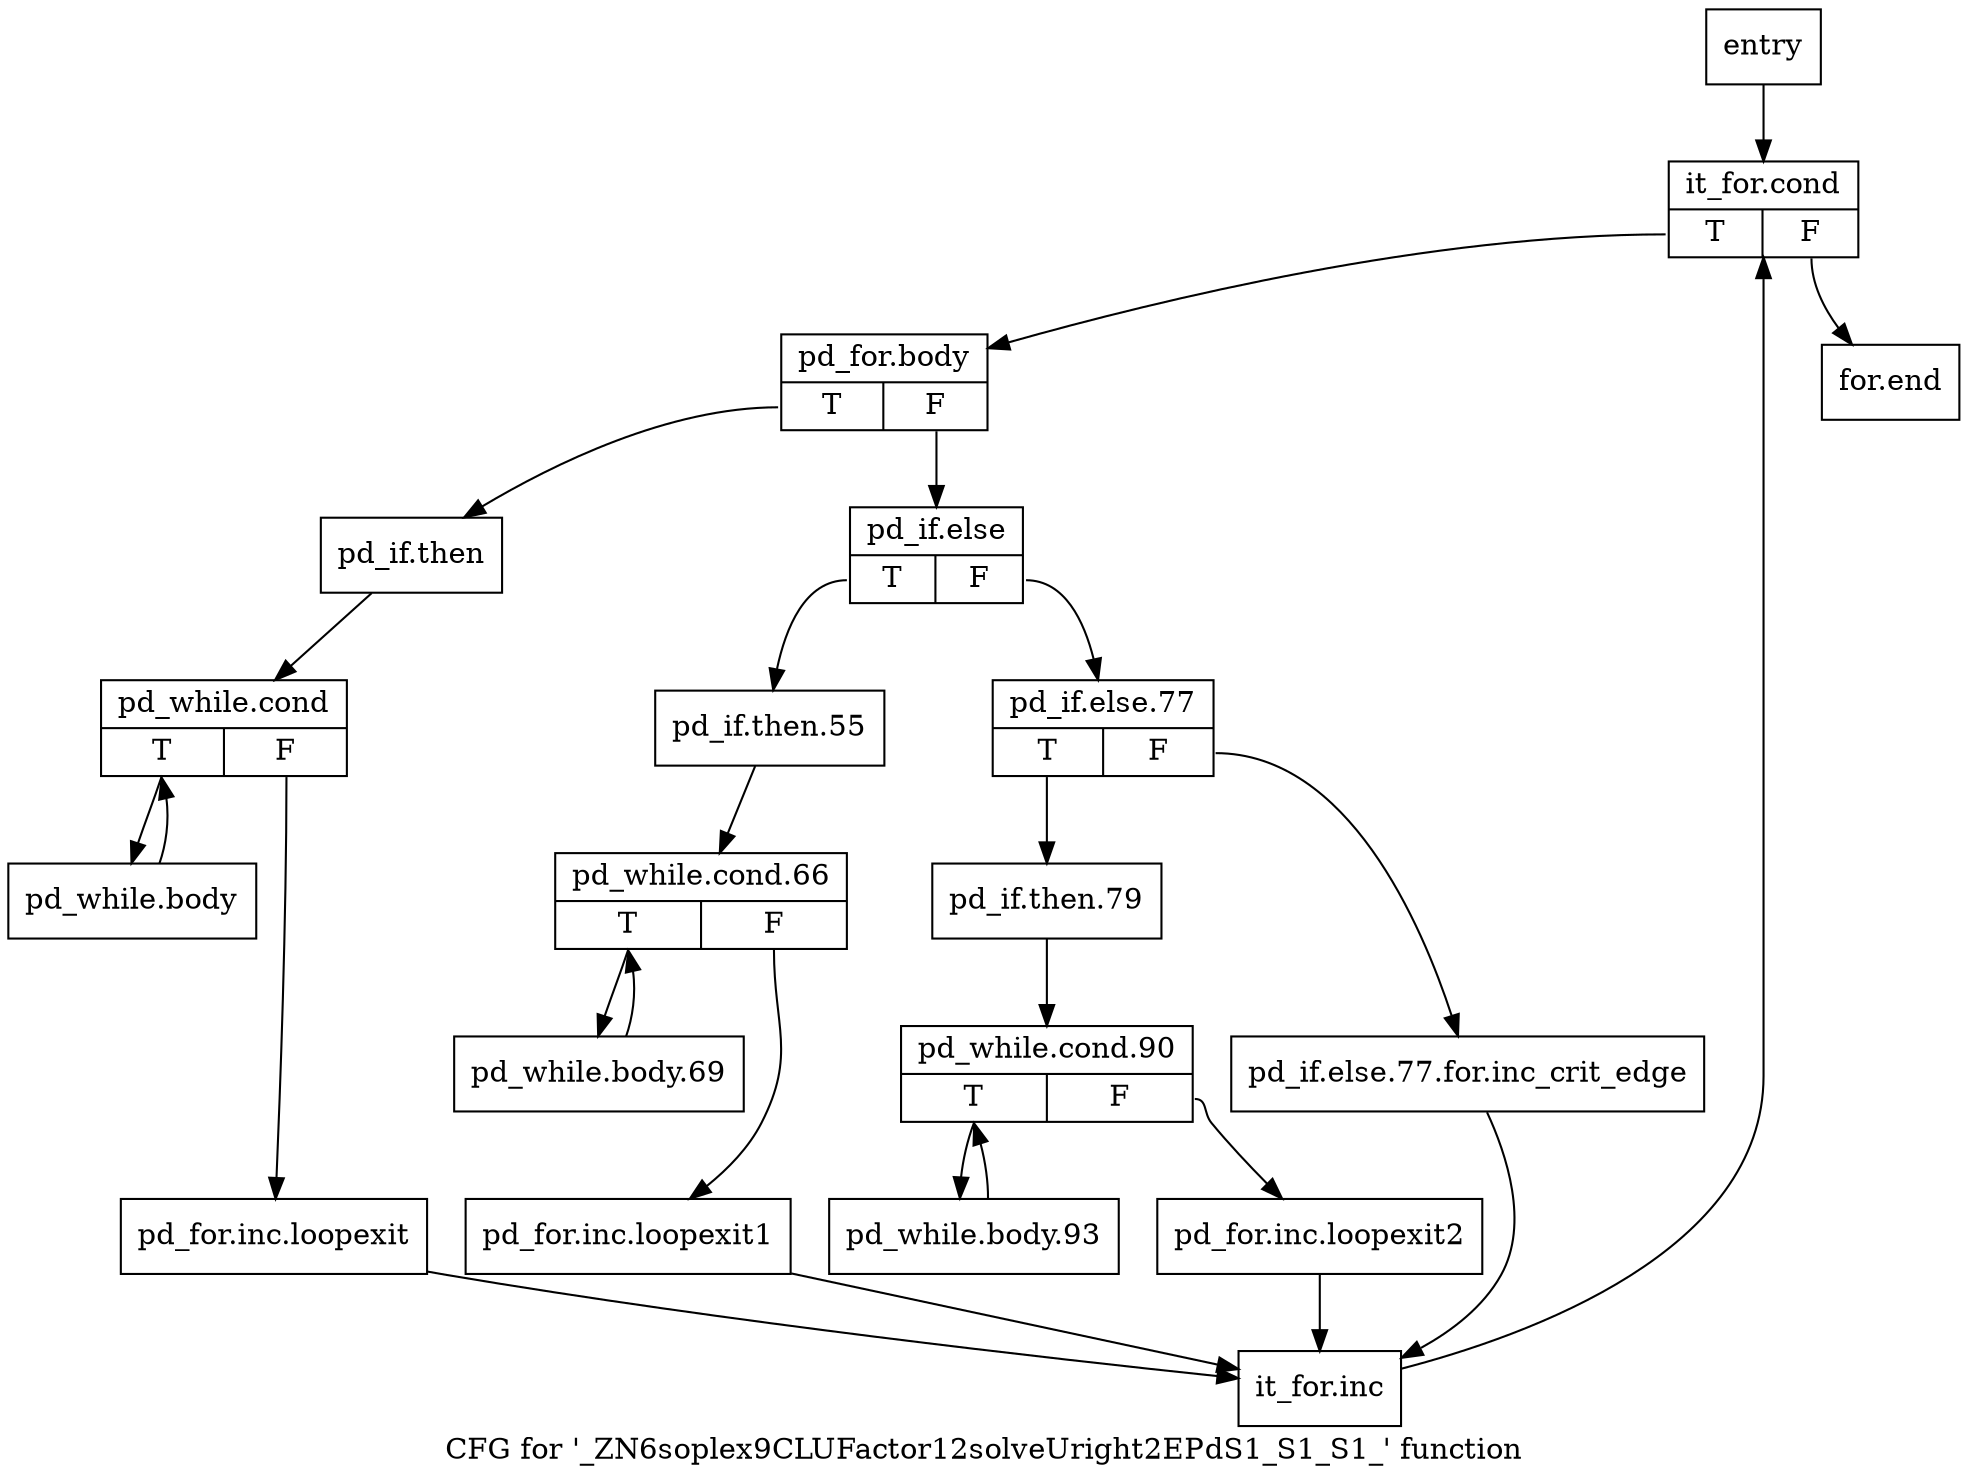 digraph "CFG for '_ZN6soplex9CLUFactor12solveUright2EPdS1_S1_S1_' function" {
	label="CFG for '_ZN6soplex9CLUFactor12solveUright2EPdS1_S1_S1_' function";

	Node0x2520830 [shape=record,label="{entry}"];
	Node0x2520830 -> Node0x2520880;
	Node0x2520880 [shape=record,label="{it_for.cond|{<s0>T|<s1>F}}"];
	Node0x2520880:s0 -> Node0x25208d0;
	Node0x2520880:s1 -> Node0x2520e20;
	Node0x25208d0 [shape=record,label="{pd_for.body|{<s0>T|<s1>F}}"];
	Node0x25208d0:s0 -> Node0x2520920;
	Node0x25208d0:s1 -> Node0x2520a10;
	Node0x2520920 [shape=record,label="{pd_if.then}"];
	Node0x2520920 -> Node0x2520970;
	Node0x2520970 [shape=record,label="{pd_while.cond|{<s0>T|<s1>F}}"];
	Node0x2520970:s0 -> Node0x25209c0;
	Node0x2520970:s1 -> Node0x2520ce0;
	Node0x25209c0 [shape=record,label="{pd_while.body}"];
	Node0x25209c0 -> Node0x2520970;
	Node0x2520a10 [shape=record,label="{pd_if.else|{<s0>T|<s1>F}}"];
	Node0x2520a10:s0 -> Node0x2520a60;
	Node0x2520a10:s1 -> Node0x2520b50;
	Node0x2520a60 [shape=record,label="{pd_if.then.55}"];
	Node0x2520a60 -> Node0x2520ab0;
	Node0x2520ab0 [shape=record,label="{pd_while.cond.66|{<s0>T|<s1>F}}"];
	Node0x2520ab0:s0 -> Node0x2520b00;
	Node0x2520ab0:s1 -> Node0x2520d30;
	Node0x2520b00 [shape=record,label="{pd_while.body.69}"];
	Node0x2520b00 -> Node0x2520ab0;
	Node0x2520b50 [shape=record,label="{pd_if.else.77|{<s0>T|<s1>F}}"];
	Node0x2520b50:s0 -> Node0x2520bf0;
	Node0x2520b50:s1 -> Node0x2520ba0;
	Node0x2520ba0 [shape=record,label="{pd_if.else.77.for.inc_crit_edge}"];
	Node0x2520ba0 -> Node0x2520dd0;
	Node0x2520bf0 [shape=record,label="{pd_if.then.79}"];
	Node0x2520bf0 -> Node0x2520c40;
	Node0x2520c40 [shape=record,label="{pd_while.cond.90|{<s0>T|<s1>F}}"];
	Node0x2520c40:s0 -> Node0x2520c90;
	Node0x2520c40:s1 -> Node0x2520d80;
	Node0x2520c90 [shape=record,label="{pd_while.body.93}"];
	Node0x2520c90 -> Node0x2520c40;
	Node0x2520ce0 [shape=record,label="{pd_for.inc.loopexit}"];
	Node0x2520ce0 -> Node0x2520dd0;
	Node0x2520d30 [shape=record,label="{pd_for.inc.loopexit1}"];
	Node0x2520d30 -> Node0x2520dd0;
	Node0x2520d80 [shape=record,label="{pd_for.inc.loopexit2}"];
	Node0x2520d80 -> Node0x2520dd0;
	Node0x2520dd0 [shape=record,label="{it_for.inc}"];
	Node0x2520dd0 -> Node0x2520880;
	Node0x2520e20 [shape=record,label="{for.end}"];
}
